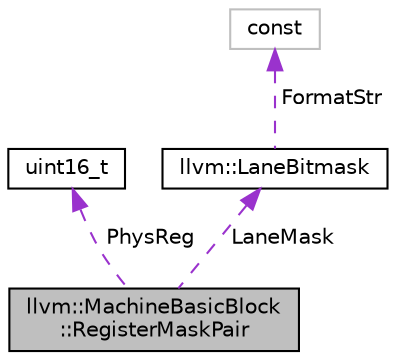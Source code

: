 digraph "llvm::MachineBasicBlock::RegisterMaskPair"
{
 // LATEX_PDF_SIZE
  bgcolor="transparent";
  edge [fontname="Helvetica",fontsize="10",labelfontname="Helvetica",labelfontsize="10"];
  node [fontname="Helvetica",fontsize="10",shape=record];
  Node1 [label="llvm::MachineBasicBlock\l::RegisterMaskPair",height=0.2,width=0.4,color="black", fillcolor="grey75", style="filled", fontcolor="black",tooltip="Pair of physical register and lane mask."];
  Node2 -> Node1 [dir="back",color="darkorchid3",fontsize="10",style="dashed",label=" PhysReg" ,fontname="Helvetica"];
  Node2 [label="uint16_t",height=0.2,width=0.4,color="black",URL="$classuint16__t.html",tooltip=" "];
  Node3 -> Node1 [dir="back",color="darkorchid3",fontsize="10",style="dashed",label=" LaneMask" ,fontname="Helvetica"];
  Node3 [label="llvm::LaneBitmask",height=0.2,width=0.4,color="black",URL="$structllvm_1_1LaneBitmask.html",tooltip=" "];
  Node4 -> Node3 [dir="back",color="darkorchid3",fontsize="10",style="dashed",label=" FormatStr" ,fontname="Helvetica"];
  Node4 [label="const",height=0.2,width=0.4,color="grey75",tooltip=" "];
}
